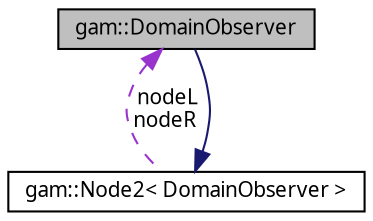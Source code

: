 digraph "gam::DomainObserver"
{
 // LATEX_PDF_SIZE
  bgcolor="transparent";
  edge [fontname="FreeSans.ttf",fontsize="10",labelfontname="FreeSans.ttf",labelfontsize="10"];
  node [fontname="FreeSans.ttf",fontsize="10",shape=record];
  Node1 [label="gam::DomainObserver",height=0.2,width=0.4,color="black", fillcolor="grey75", style="filled", fontcolor="black",tooltip="Domain observer."];
  Node2 -> Node1 [dir="back",color="midnightblue",fontsize="10",style="solid",fontname="FreeSans.ttf"];
  Node2 [label="gam::Node2\< DomainObserver \>",height=0.2,width=0.4,color="black",URL="$classgam_1_1_node2.html",tooltip=" "];
  Node1 -> Node2 [dir="back",color="darkorchid3",fontsize="10",style="dashed",label=" nodeL\nnodeR" ,fontname="FreeSans.ttf"];
}
